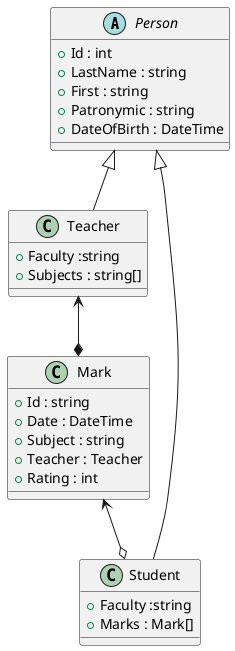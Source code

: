 ﻿@startuml
abstract class Person {
+ Id : int
+ LastName : string
+ First : string
+ Patronymic : string
+ DateOfBirth : DateTime
}

Person <|-- Teacher
class Teacher {
+ Faculty :string
+ Subjects : string[]
}

Teacher <--* Mark
class Mark {
+ Id : string
+ Date : DateTime
+ Subject : string
+ Teacher : Teacher
+ Rating : int
}

Mark <--o Student
Person <|-- Student
class Student {
+ Faculty :string
+ Marks : Mark[]
}




@enduml